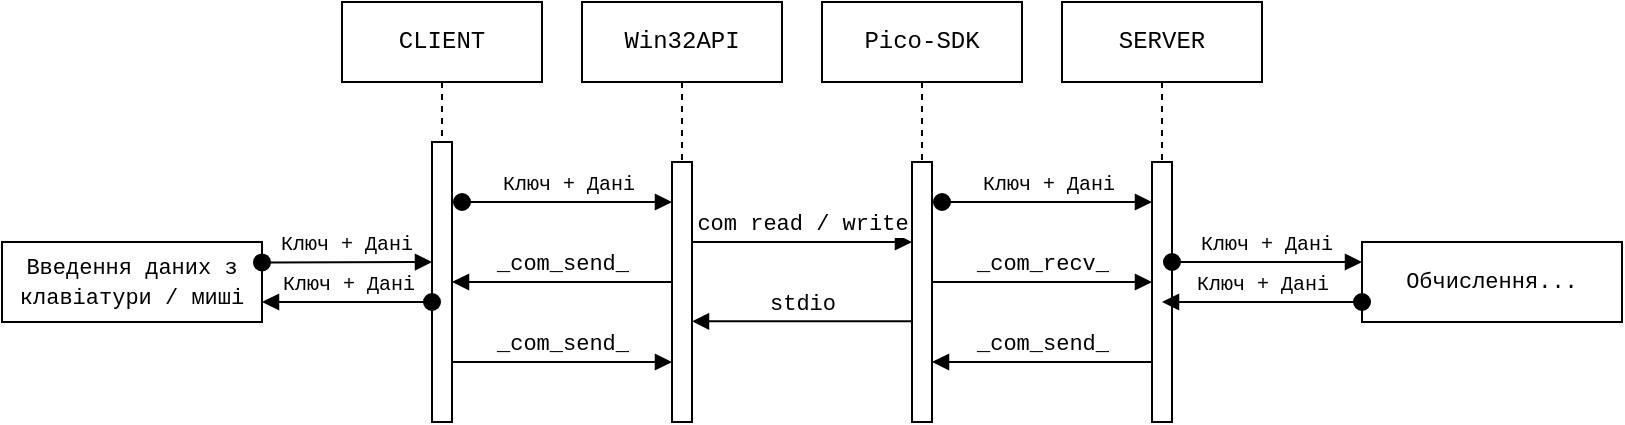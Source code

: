 <mxfile version="22.1.7" type="device">
  <diagram name="Page-1" id="2YBvvXClWsGukQMizWep">
    <mxGraphModel dx="794" dy="526" grid="1" gridSize="10" guides="1" tooltips="1" connect="1" arrows="1" fold="1" page="1" pageScale="1" pageWidth="850" pageHeight="1100" math="0" shadow="0">
      <root>
        <mxCell id="0" />
        <mxCell id="1" parent="0" />
        <mxCell id="aM9ryv3xv72pqoxQDRHE-5" value="&lt;font&gt;SERVER&lt;/font&gt;" style="shape=umlLifeline;perimeter=lifelinePerimeter;whiteSpace=wrap;html=1;container=0;dropTarget=0;collapsible=0;recursiveResize=0;outlineConnect=0;portConstraint=eastwest;newEdgeStyle={&quot;edgeStyle&quot;:&quot;elbowEdgeStyle&quot;,&quot;elbow&quot;:&quot;vertical&quot;,&quot;curved&quot;:0,&quot;rounded&quot;:0};fontFamily=Courier New;" parent="1" vertex="1">
          <mxGeometry x="580" y="40" width="100" height="210" as="geometry" />
        </mxCell>
        <mxCell id="aM9ryv3xv72pqoxQDRHE-6" value="" style="html=1;points=[];perimeter=orthogonalPerimeter;outlineConnect=0;targetShapes=umlLifeline;portConstraint=eastwest;newEdgeStyle={&quot;edgeStyle&quot;:&quot;elbowEdgeStyle&quot;,&quot;elbow&quot;:&quot;vertical&quot;,&quot;curved&quot;:0,&quot;rounded&quot;:0};fontFamily=Courier New;" parent="aM9ryv3xv72pqoxQDRHE-5" vertex="1">
          <mxGeometry x="45" y="80" width="10" height="130" as="geometry" />
        </mxCell>
        <mxCell id="yGxNOhFw_9EO_ZP_C1GP-3" value="&lt;font&gt;Pico-SDK&lt;/font&gt;" style="shape=umlLifeline;perimeter=lifelinePerimeter;whiteSpace=wrap;html=1;container=0;dropTarget=0;collapsible=0;recursiveResize=0;outlineConnect=0;portConstraint=eastwest;newEdgeStyle={&quot;edgeStyle&quot;:&quot;elbowEdgeStyle&quot;,&quot;elbow&quot;:&quot;vertical&quot;,&quot;curved&quot;:0,&quot;rounded&quot;:0};fontFamily=Courier New;" vertex="1" parent="1">
          <mxGeometry x="460" y="40" width="100" height="210" as="geometry" />
        </mxCell>
        <mxCell id="yGxNOhFw_9EO_ZP_C1GP-4" value="" style="html=1;points=[];perimeter=orthogonalPerimeter;outlineConnect=0;targetShapes=umlLifeline;portConstraint=eastwest;newEdgeStyle={&quot;edgeStyle&quot;:&quot;elbowEdgeStyle&quot;,&quot;elbow&quot;:&quot;vertical&quot;,&quot;curved&quot;:0,&quot;rounded&quot;:0};fontFamily=Courier New;" vertex="1" parent="yGxNOhFw_9EO_ZP_C1GP-3">
          <mxGeometry x="45" y="80" width="10" height="130" as="geometry" />
        </mxCell>
        <mxCell id="yGxNOhFw_9EO_ZP_C1GP-1" value="&lt;font&gt;Win32API&lt;/font&gt;" style="shape=umlLifeline;perimeter=lifelinePerimeter;whiteSpace=wrap;html=1;container=0;dropTarget=0;collapsible=0;recursiveResize=0;outlineConnect=0;portConstraint=eastwest;newEdgeStyle={&quot;edgeStyle&quot;:&quot;elbowEdgeStyle&quot;,&quot;elbow&quot;:&quot;vertical&quot;,&quot;curved&quot;:0,&quot;rounded&quot;:0};fontFamily=Courier New;" vertex="1" parent="1">
          <mxGeometry x="340" y="40" width="100" height="210" as="geometry" />
        </mxCell>
        <mxCell id="yGxNOhFw_9EO_ZP_C1GP-2" value="" style="html=1;points=[];perimeter=orthogonalPerimeter;outlineConnect=0;targetShapes=umlLifeline;portConstraint=eastwest;newEdgeStyle={&quot;edgeStyle&quot;:&quot;elbowEdgeStyle&quot;,&quot;elbow&quot;:&quot;vertical&quot;,&quot;curved&quot;:0,&quot;rounded&quot;:0};fontFamily=Courier New;" vertex="1" parent="yGxNOhFw_9EO_ZP_C1GP-1">
          <mxGeometry x="45" y="80" width="10" height="130" as="geometry" />
        </mxCell>
        <mxCell id="aM9ryv3xv72pqoxQDRHE-1" value="&lt;font&gt;CLIENT&lt;/font&gt;" style="shape=umlLifeline;perimeter=lifelinePerimeter;whiteSpace=wrap;html=1;container=0;dropTarget=0;collapsible=0;recursiveResize=0;outlineConnect=0;portConstraint=eastwest;newEdgeStyle={&quot;edgeStyle&quot;:&quot;elbowEdgeStyle&quot;,&quot;elbow&quot;:&quot;vertical&quot;,&quot;curved&quot;:0,&quot;rounded&quot;:0};fontFamily=Courier New;" parent="1" vertex="1">
          <mxGeometry x="220" y="40" width="100" height="210" as="geometry" />
        </mxCell>
        <mxCell id="aM9ryv3xv72pqoxQDRHE-2" value="" style="html=1;points=[];perimeter=orthogonalPerimeter;outlineConnect=0;targetShapes=umlLifeline;portConstraint=eastwest;newEdgeStyle={&quot;edgeStyle&quot;:&quot;elbowEdgeStyle&quot;,&quot;elbow&quot;:&quot;vertical&quot;,&quot;curved&quot;:0,&quot;rounded&quot;:0};fontFamily=Courier New;" parent="aM9ryv3xv72pqoxQDRHE-1" vertex="1">
          <mxGeometry x="45" y="70" width="10" height="140" as="geometry" />
        </mxCell>
        <mxCell id="yGxNOhFw_9EO_ZP_C1GP-18" value="&lt;font style=&quot;font-size: 11px;&quot;&gt;Введення даних з клавіатури / миші&lt;/font&gt;" style="rounded=0;whiteSpace=wrap;html=1;fontFamily=Courier New;" vertex="1" parent="1">
          <mxGeometry x="50" y="160" width="130" height="40" as="geometry" />
        </mxCell>
        <mxCell id="aM9ryv3xv72pqoxQDRHE-7" value="_com_send_" style="html=1;verticalAlign=bottom;endArrow=block;edgeStyle=elbowEdgeStyle;elbow=vertical;curved=0;rounded=0;fontFamily=Courier New;" parent="1" source="aM9ryv3xv72pqoxQDRHE-2" target="yGxNOhFw_9EO_ZP_C1GP-2" edge="1">
          <mxGeometry relative="1" as="geometry">
            <mxPoint x="280" y="220" as="sourcePoint" />
            <Array as="points">
              <mxPoint x="285" y="220" />
            </Array>
            <mxPoint x="390" y="220" as="targetPoint" />
          </mxGeometry>
        </mxCell>
        <mxCell id="yGxNOhFw_9EO_ZP_C1GP-6" value="com read / write" style="html=1;verticalAlign=bottom;endArrow=block;edgeStyle=elbowEdgeStyle;elbow=vertical;curved=0;rounded=0;fontFamily=Courier New;" edge="1" parent="1">
          <mxGeometry relative="1" as="geometry">
            <mxPoint x="395" y="160" as="sourcePoint" />
            <Array as="points">
              <mxPoint x="405" y="160" />
            </Array>
            <mxPoint x="505" y="160" as="targetPoint" />
          </mxGeometry>
        </mxCell>
        <mxCell id="yGxNOhFw_9EO_ZP_C1GP-7" value="_com_recv_" style="html=1;verticalAlign=bottom;endArrow=block;edgeStyle=elbowEdgeStyle;elbow=vertical;curved=0;rounded=0;fontFamily=Courier New;" edge="1" parent="1">
          <mxGeometry relative="1" as="geometry">
            <mxPoint x="515" y="180" as="sourcePoint" />
            <Array as="points">
              <mxPoint x="520" y="180" />
            </Array>
            <mxPoint x="625" y="180" as="targetPoint" />
          </mxGeometry>
        </mxCell>
        <mxCell id="yGxNOhFw_9EO_ZP_C1GP-8" value="stdio" style="html=1;verticalAlign=bottom;endArrow=block;edgeStyle=elbowEdgeStyle;elbow=vertical;curved=0;rounded=0;fontFamily=Courier New;" edge="1" parent="1">
          <mxGeometry relative="1" as="geometry">
            <mxPoint x="505" y="199.66" as="sourcePoint" />
            <Array as="points">
              <mxPoint x="410" y="199.66" />
            </Array>
            <mxPoint x="395" y="199.66" as="targetPoint" />
          </mxGeometry>
        </mxCell>
        <mxCell id="yGxNOhFw_9EO_ZP_C1GP-11" value="_com_send_" style="html=1;verticalAlign=bottom;endArrow=block;edgeStyle=elbowEdgeStyle;elbow=vertical;curved=0;rounded=0;fontFamily=Courier New;" edge="1" parent="1" source="aM9ryv3xv72pqoxQDRHE-6" target="yGxNOhFw_9EO_ZP_C1GP-4">
          <mxGeometry relative="1" as="geometry">
            <mxPoint x="510" y="240" as="sourcePoint" />
            <Array as="points">
              <mxPoint x="560" y="220" />
            </Array>
            <mxPoint x="620" y="240" as="targetPoint" />
          </mxGeometry>
        </mxCell>
        <mxCell id="yGxNOhFw_9EO_ZP_C1GP-13" value="&lt;span style=&quot;font-size: 10px;&quot;&gt;Ключ + Дані&lt;/span&gt;" style="html=1;verticalAlign=bottom;startArrow=oval;endArrow=block;startSize=8;edgeStyle=elbowEdgeStyle;elbow=vertical;curved=0;rounded=0;fontFamily=Courier New;exitX=1;exitY=0.5;exitDx=0;exitDy=0;" edge="1" parent="1">
          <mxGeometry relative="1" as="geometry">
            <mxPoint x="180" y="170.24" as="sourcePoint" />
            <mxPoint x="265" y="169.999" as="targetPoint" />
          </mxGeometry>
        </mxCell>
        <mxCell id="aM9ryv3xv72pqoxQDRHE-3" value="&lt;font style=&quot;font-size: 10px;&quot;&gt;Ключ + Дані&lt;/font&gt;" style="html=1;verticalAlign=bottom;startArrow=oval;endArrow=block;startSize=8;edgeStyle=elbowEdgeStyle;elbow=vertical;curved=0;rounded=0;fontFamily=Courier New;entryX=0;entryY=0.5;entryDx=0;entryDy=0;" parent="1" edge="1">
          <mxGeometry relative="1" as="geometry">
            <mxPoint x="635" y="169.999" as="sourcePoint" />
            <mxPoint x="730" y="170.24" as="targetPoint" />
          </mxGeometry>
        </mxCell>
        <mxCell id="yGxNOhFw_9EO_ZP_C1GP-14" value="&lt;font style=&quot;font-size: 10px;&quot;&gt;Ключ + Дані&lt;/font&gt;" style="html=1;verticalAlign=bottom;startArrow=oval;endArrow=block;startSize=8;edgeStyle=elbowEdgeStyle;elbow=vertical;curved=0;rounded=0;fontFamily=Courier New;" edge="1" parent="1">
          <mxGeometry relative="1" as="geometry">
            <mxPoint x="280" y="140" as="sourcePoint" />
            <mxPoint x="385" y="140" as="targetPoint" />
          </mxGeometry>
        </mxCell>
        <mxCell id="yGxNOhFw_9EO_ZP_C1GP-15" value="&lt;font style=&quot;font-size: 10px;&quot;&gt;Ключ + Дані&lt;/font&gt;" style="html=1;verticalAlign=bottom;startArrow=oval;endArrow=block;startSize=8;edgeStyle=elbowEdgeStyle;elbow=vertical;curved=0;rounded=0;fontFamily=Courier New;" edge="1" parent="1">
          <mxGeometry relative="1" as="geometry">
            <mxPoint x="520" y="140" as="sourcePoint" />
            <mxPoint x="625" y="140" as="targetPoint" />
          </mxGeometry>
        </mxCell>
        <mxCell id="yGxNOhFw_9EO_ZP_C1GP-17" value="_com_send_" style="html=1;verticalAlign=bottom;endArrow=block;edgeStyle=elbowEdgeStyle;elbow=vertical;curved=0;rounded=0;fontFamily=Courier New;" edge="1" parent="1" source="yGxNOhFw_9EO_ZP_C1GP-2" target="aM9ryv3xv72pqoxQDRHE-2">
          <mxGeometry relative="1" as="geometry">
            <mxPoint x="380" y="180" as="sourcePoint" />
            <Array as="points">
              <mxPoint x="315" y="180" />
            </Array>
            <mxPoint x="270" y="180" as="targetPoint" />
          </mxGeometry>
        </mxCell>
        <mxCell id="yGxNOhFw_9EO_ZP_C1GP-19" value="&lt;font style=&quot;font-size: 11px;&quot;&gt;Обчислення...&lt;/font&gt;" style="rounded=0;whiteSpace=wrap;html=1;fontFamily=Courier New;" vertex="1" parent="1">
          <mxGeometry x="730" y="160" width="130" height="40" as="geometry" />
        </mxCell>
        <mxCell id="yGxNOhFw_9EO_ZP_C1GP-21" value="&lt;font style=&quot;font-size: 10px;&quot;&gt;Ключ + Дані&lt;/font&gt;" style="html=1;verticalAlign=bottom;startArrow=oval;endArrow=block;startSize=8;edgeStyle=elbowEdgeStyle;elbow=vertical;curved=0;rounded=0;fontFamily=Courier New;entryX=0.5;entryY=0.538;entryDx=0;entryDy=0;entryPerimeter=0;" edge="1" parent="1" target="aM9ryv3xv72pqoxQDRHE-6">
          <mxGeometry relative="1" as="geometry">
            <mxPoint x="730" y="190" as="sourcePoint" />
            <mxPoint x="635" y="189.999" as="targetPoint" />
          </mxGeometry>
        </mxCell>
        <mxCell id="yGxNOhFw_9EO_ZP_C1GP-22" value="&lt;span style=&quot;font-size: 10px;&quot;&gt;Ключ + Дані&lt;/span&gt;" style="html=1;verticalAlign=bottom;startArrow=oval;endArrow=block;startSize=8;edgeStyle=elbowEdgeStyle;elbow=vertical;curved=0;rounded=0;fontFamily=Courier New;exitX=1;exitY=0.5;exitDx=0;exitDy=0;" edge="1" parent="1">
          <mxGeometry relative="1" as="geometry">
            <mxPoint x="265" y="190" as="sourcePoint" />
            <mxPoint x="180" y="190" as="targetPoint" />
          </mxGeometry>
        </mxCell>
      </root>
    </mxGraphModel>
  </diagram>
</mxfile>

